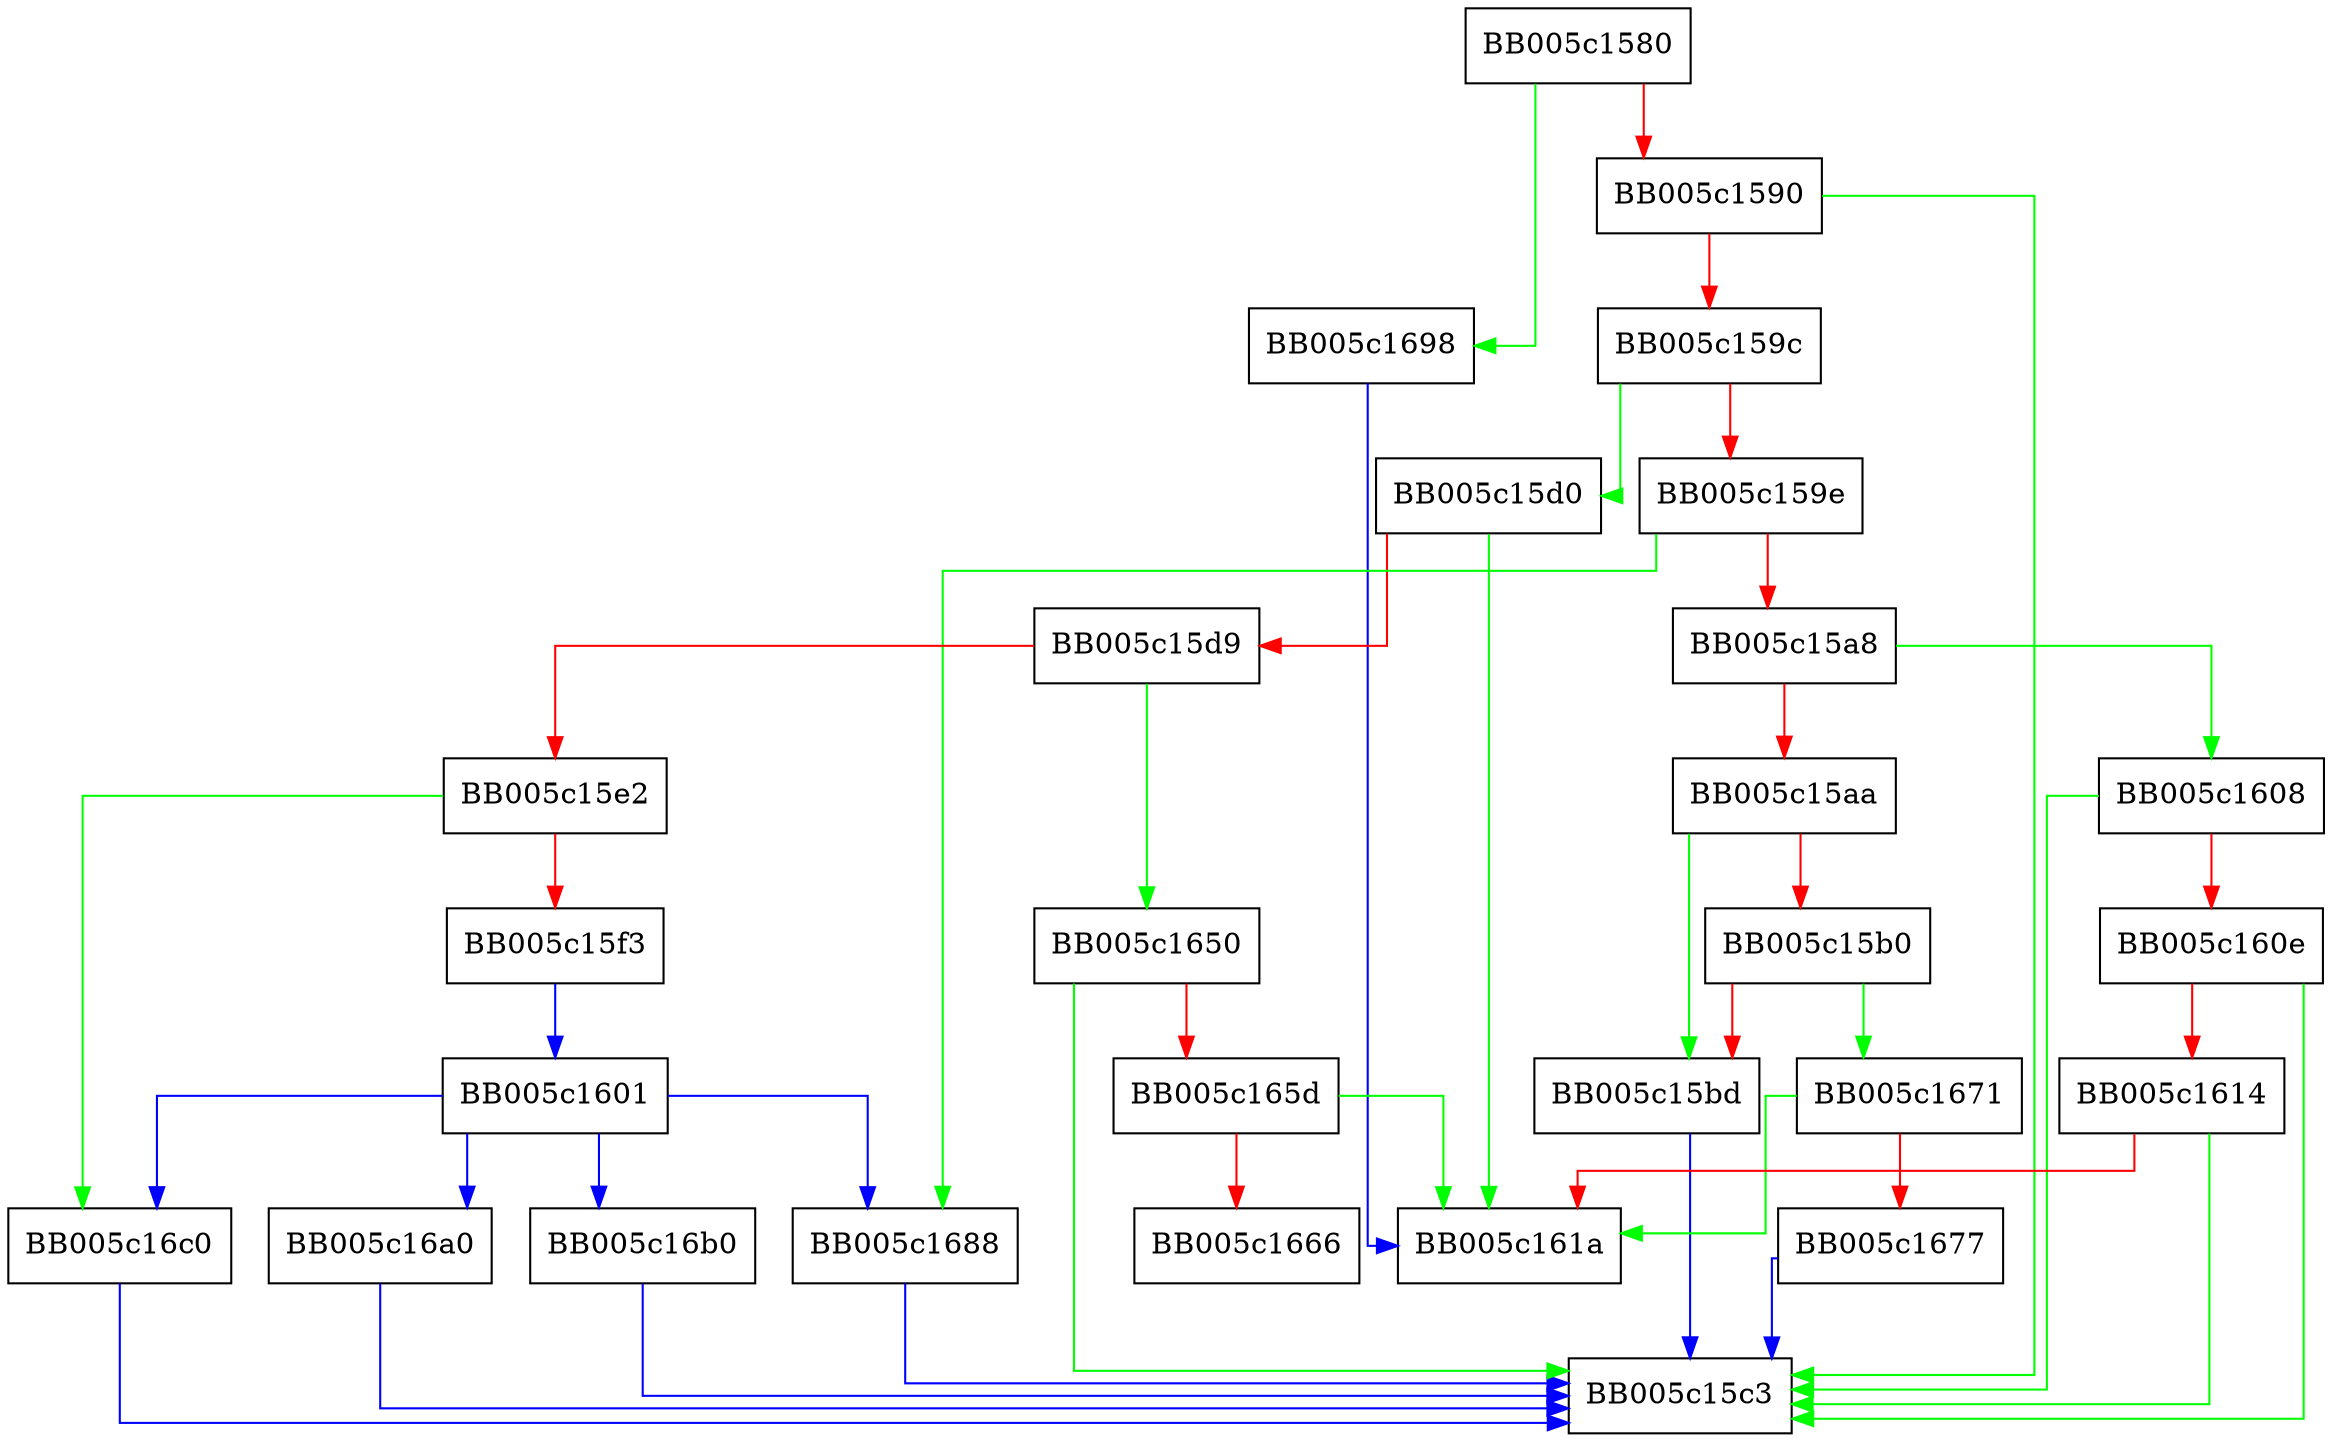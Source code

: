 digraph EVP_CIPHER_get_type {
  node [shape="box"];
  graph [splines=ortho];
  BB005c1580 -> BB005c1698 [color="green"];
  BB005c1580 -> BB005c1590 [color="red"];
  BB005c1590 -> BB005c15c3 [color="green"];
  BB005c1590 -> BB005c159c [color="red"];
  BB005c159c -> BB005c15d0 [color="green"];
  BB005c159c -> BB005c159e [color="red"];
  BB005c159e -> BB005c1688 [color="green"];
  BB005c159e -> BB005c15a8 [color="red"];
  BB005c15a8 -> BB005c1608 [color="green"];
  BB005c15a8 -> BB005c15aa [color="red"];
  BB005c15aa -> BB005c15bd [color="green"];
  BB005c15aa -> BB005c15b0 [color="red"];
  BB005c15b0 -> BB005c1671 [color="green"];
  BB005c15b0 -> BB005c15bd [color="red"];
  BB005c15bd -> BB005c15c3 [color="blue"];
  BB005c15d0 -> BB005c161a [color="green"];
  BB005c15d0 -> BB005c15d9 [color="red"];
  BB005c15d9 -> BB005c1650 [color="green"];
  BB005c15d9 -> BB005c15e2 [color="red"];
  BB005c15e2 -> BB005c16c0 [color="green"];
  BB005c15e2 -> BB005c15f3 [color="red"];
  BB005c15f3 -> BB005c1601 [color="blue"];
  BB005c1601 -> BB005c16b0 [color="blue"];
  BB005c1601 -> BB005c16a0 [color="blue"];
  BB005c1601 -> BB005c16c0 [color="blue"];
  BB005c1601 -> BB005c1688 [color="blue"];
  BB005c1608 -> BB005c15c3 [color="green"];
  BB005c1608 -> BB005c160e [color="red"];
  BB005c160e -> BB005c15c3 [color="green"];
  BB005c160e -> BB005c1614 [color="red"];
  BB005c1614 -> BB005c15c3 [color="green"];
  BB005c1614 -> BB005c161a [color="red"];
  BB005c1650 -> BB005c15c3 [color="green"];
  BB005c1650 -> BB005c165d [color="red"];
  BB005c165d -> BB005c161a [color="green"];
  BB005c165d -> BB005c1666 [color="red"];
  BB005c1671 -> BB005c161a [color="green"];
  BB005c1671 -> BB005c1677 [color="red"];
  BB005c1677 -> BB005c15c3 [color="blue"];
  BB005c1688 -> BB005c15c3 [color="blue"];
  BB005c1698 -> BB005c161a [color="blue"];
  BB005c16a0 -> BB005c15c3 [color="blue"];
  BB005c16b0 -> BB005c15c3 [color="blue"];
  BB005c16c0 -> BB005c15c3 [color="blue"];
}